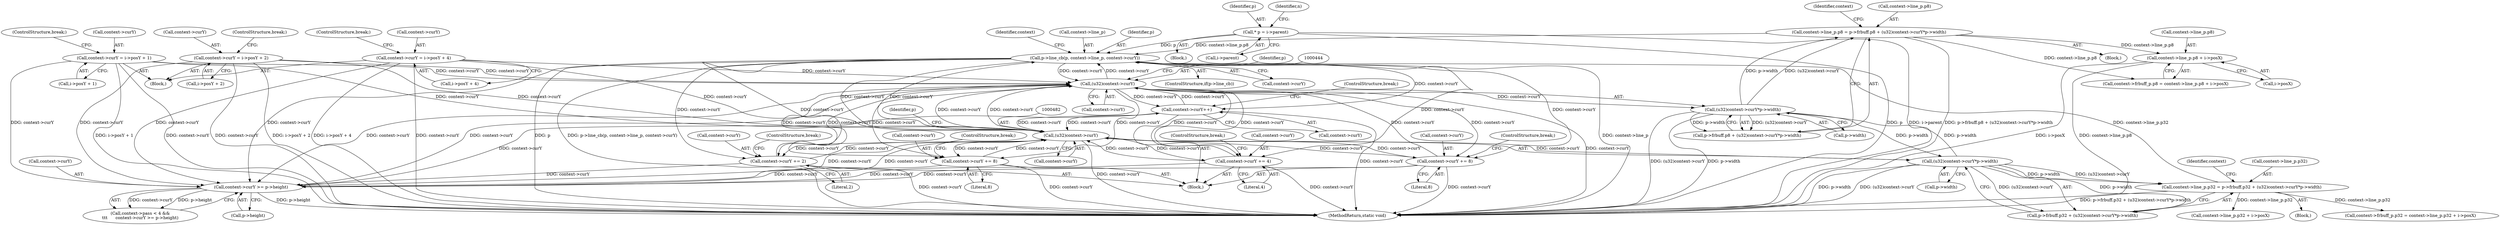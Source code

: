 digraph "0_ngiflib_37d939a6f511d16d4c95678025c235fe62e6417a_0@pointer" {
"1000457" [label="(Call,context->line_p.p8 + i->posX)"];
"1000430" [label="(Call,context->line_p.p8 = p->frbuff.p8 + (u32)context->curY*p->width)"];
"1000442" [label="(Call,(u32)context->curY*p->width)"];
"1000443" [label="(Call,(u32)context->curY)"];
"1000330" [label="(Call,context->curY++)"];
"1000481" [label="(Call,(u32)context->curY)"];
"1000350" [label="(Call,context->curY += 4)"];
"1000309" [label="(Call,p->line_cb(p, context->line_p, context->curY))"];
"1000115" [label="(Call,* p = i->parent)"];
"1000468" [label="(Call,context->line_p.p32 = p->frbuff.p32 + (u32)context->curY*p->width)"];
"1000480" [label="(Call,(u32)context->curY*p->width)"];
"1000391" [label="(Call,context->curY = i->posY + 4)"];
"1000413" [label="(Call,context->curY = i->posY + 1)"];
"1000402" [label="(Call,context->curY = i->posY + 2)"];
"1000336" [label="(Call,context->curY += 8)"];
"1000376" [label="(Call,context->curY >= p->height)"];
"1000343" [label="(Call,context->curY += 8)"];
"1000357" [label="(Call,context->curY += 2)"];
"1000481" [label="(Call,(u32)context->curY)"];
"1000357" [label="(Call,context->curY += 2)"];
"1000468" [label="(Call,context->line_p.p32 = p->frbuff.p32 + (u32)context->curY*p->width)"];
"1000406" [label="(Call,i->posY + 2)"];
"1000451" [label="(Call,context->frbuff_p.p8 = context->line_p.p8 + i->posX)"];
"1000112" [label="(Block,)"];
"1000400" [label="(ControlStructure,break;)"];
"1000370" [label="(Call,context->pass < 4 &&\n\t\t\t      context->curY >= p->height)"];
"1000376" [label="(Call,context->curY >= p->height)"];
"1000305" [label="(ControlStructure,if(p->line_cb))"];
"1000115" [label="(Call,* p = i->parent)"];
"1000443" [label="(Call,(u32)context->curY)"];
"1000350" [label="(Call,context->curY += 4)"];
"1000413" [label="(Call,context->curY = i->posY + 1)"];
"1000458" [label="(Call,context->line_p.p8)"];
"1000337" [label="(Call,context->curY)"];
"1000116" [label="(Identifier,p)"];
"1000492" [label="(Identifier,context)"];
"1000448" [label="(Call,p->width)"];
"1000336" [label="(Call,context->curY += 8)"];
"1000389" [label="(Block,)"];
"1000429" [label="(Block,)"];
"1000474" [label="(Call,p->frbuff.p32 + (u32)context->curY*p->width)"];
"1000486" [label="(Call,p->width)"];
"1000411" [label="(ControlStructure,break;)"];
"1000354" [label="(Literal,4)"];
"1000392" [label="(Call,context->curY)"];
"1000348" [label="(ControlStructure,break;)"];
"1000334" [label="(ControlStructure,break;)"];
"1000311" [label="(Call,context->line_p)"];
"1000310" [label="(Identifier,p)"];
"1000340" [label="(Literal,8)"];
"1000330" [label="(Call,context->curY++)"];
"1000495" [label="(Call,context->line_p.p32 + i->posX)"];
"1000445" [label="(Call,context->curY)"];
"1000417" [label="(Call,i->posY + 1)"];
"1000480" [label="(Call,(u32)context->curY*p->width)"];
"1000454" [label="(Identifier,context)"];
"1000117" [label="(Call,i->parent)"];
"1000403" [label="(Call,context->curY)"];
"1000341" [label="(ControlStructure,break;)"];
"1000457" [label="(Call,context->line_p.p8 + i->posX)"];
"1000430" [label="(Call,context->line_p.p8 = p->frbuff.p8 + (u32)context->curY*p->width)"];
"1000319" [label="(Identifier,context)"];
"1000395" [label="(Call,i->posY + 4)"];
"1000414" [label="(Call,context->curY)"];
"1000358" [label="(Call,context->curY)"];
"1000355" [label="(ControlStructure,break;)"];
"1000380" [label="(Call,p->height)"];
"1000362" [label="(ControlStructure,break;)"];
"1000351" [label="(Call,context->curY)"];
"1000361" [label="(Literal,2)"];
"1000391" [label="(Call,context->curY = i->posY + 4)"];
"1000483" [label="(Call,context->curY)"];
"1000449" [label="(Identifier,p)"];
"1000328" [label="(Block,)"];
"1000467" [label="(Block,)"];
"1000314" [label="(Call,context->curY)"];
"1000463" [label="(Call,i->posX)"];
"1000431" [label="(Call,context->line_p.p8)"];
"1000422" [label="(ControlStructure,break;)"];
"1000489" [label="(Call,context->frbuff_p.p32 = context->line_p.p32 + i->posX)"];
"1000344" [label="(Call,context->curY)"];
"1000442" [label="(Call,(u32)context->curY*p->width)"];
"1000122" [label="(Identifier,n)"];
"1000507" [label="(MethodReturn,static void)"];
"1000402" [label="(Call,context->curY = i->posY + 2)"];
"1000469" [label="(Call,context->line_p.p32)"];
"1000347" [label="(Literal,8)"];
"1000309" [label="(Call,p->line_cb(p, context->line_p, context->curY))"];
"1000436" [label="(Call,p->frbuff.p8 + (u32)context->curY*p->width)"];
"1000343" [label="(Call,context->curY += 8)"];
"1000377" [label="(Call,context->curY)"];
"1000331" [label="(Call,context->curY)"];
"1000487" [label="(Identifier,p)"];
"1000457" -> "1000451"  [label="AST: "];
"1000457" -> "1000463"  [label="CFG: "];
"1000458" -> "1000457"  [label="AST: "];
"1000463" -> "1000457"  [label="AST: "];
"1000451" -> "1000457"  [label="CFG: "];
"1000457" -> "1000507"  [label="DDG: i->posX"];
"1000457" -> "1000507"  [label="DDG: context->line_p.p8"];
"1000430" -> "1000457"  [label="DDG: context->line_p.p8"];
"1000430" -> "1000429"  [label="AST: "];
"1000430" -> "1000436"  [label="CFG: "];
"1000431" -> "1000430"  [label="AST: "];
"1000436" -> "1000430"  [label="AST: "];
"1000454" -> "1000430"  [label="CFG: "];
"1000430" -> "1000507"  [label="DDG: p->frbuff.p8 + (u32)context->curY*p->width"];
"1000430" -> "1000309"  [label="DDG: context->line_p.p8"];
"1000442" -> "1000430"  [label="DDG: (u32)context->curY"];
"1000442" -> "1000430"  [label="DDG: p->width"];
"1000430" -> "1000451"  [label="DDG: context->line_p.p8"];
"1000442" -> "1000436"  [label="AST: "];
"1000442" -> "1000448"  [label="CFG: "];
"1000443" -> "1000442"  [label="AST: "];
"1000448" -> "1000442"  [label="AST: "];
"1000436" -> "1000442"  [label="CFG: "];
"1000442" -> "1000507"  [label="DDG: (u32)context->curY"];
"1000442" -> "1000507"  [label="DDG: p->width"];
"1000442" -> "1000436"  [label="DDG: (u32)context->curY"];
"1000442" -> "1000436"  [label="DDG: p->width"];
"1000443" -> "1000442"  [label="DDG: context->curY"];
"1000480" -> "1000442"  [label="DDG: p->width"];
"1000442" -> "1000480"  [label="DDG: p->width"];
"1000443" -> "1000445"  [label="CFG: "];
"1000444" -> "1000443"  [label="AST: "];
"1000445" -> "1000443"  [label="AST: "];
"1000449" -> "1000443"  [label="CFG: "];
"1000443" -> "1000507"  [label="DDG: context->curY"];
"1000443" -> "1000309"  [label="DDG: context->curY"];
"1000443" -> "1000330"  [label="DDG: context->curY"];
"1000443" -> "1000336"  [label="DDG: context->curY"];
"1000443" -> "1000343"  [label="DDG: context->curY"];
"1000443" -> "1000350"  [label="DDG: context->curY"];
"1000443" -> "1000357"  [label="DDG: context->curY"];
"1000443" -> "1000376"  [label="DDG: context->curY"];
"1000330" -> "1000443"  [label="DDG: context->curY"];
"1000350" -> "1000443"  [label="DDG: context->curY"];
"1000391" -> "1000443"  [label="DDG: context->curY"];
"1000481" -> "1000443"  [label="DDG: context->curY"];
"1000413" -> "1000443"  [label="DDG: context->curY"];
"1000402" -> "1000443"  [label="DDG: context->curY"];
"1000309" -> "1000443"  [label="DDG: context->curY"];
"1000336" -> "1000443"  [label="DDG: context->curY"];
"1000376" -> "1000443"  [label="DDG: context->curY"];
"1000343" -> "1000443"  [label="DDG: context->curY"];
"1000357" -> "1000443"  [label="DDG: context->curY"];
"1000443" -> "1000481"  [label="DDG: context->curY"];
"1000330" -> "1000328"  [label="AST: "];
"1000330" -> "1000331"  [label="CFG: "];
"1000331" -> "1000330"  [label="AST: "];
"1000334" -> "1000330"  [label="CFG: "];
"1000330" -> "1000507"  [label="DDG: context->curY"];
"1000481" -> "1000330"  [label="DDG: context->curY"];
"1000309" -> "1000330"  [label="DDG: context->curY"];
"1000330" -> "1000376"  [label="DDG: context->curY"];
"1000330" -> "1000481"  [label="DDG: context->curY"];
"1000481" -> "1000480"  [label="AST: "];
"1000481" -> "1000483"  [label="CFG: "];
"1000482" -> "1000481"  [label="AST: "];
"1000483" -> "1000481"  [label="AST: "];
"1000487" -> "1000481"  [label="CFG: "];
"1000481" -> "1000507"  [label="DDG: context->curY"];
"1000481" -> "1000309"  [label="DDG: context->curY"];
"1000481" -> "1000336"  [label="DDG: context->curY"];
"1000481" -> "1000343"  [label="DDG: context->curY"];
"1000481" -> "1000350"  [label="DDG: context->curY"];
"1000481" -> "1000357"  [label="DDG: context->curY"];
"1000481" -> "1000376"  [label="DDG: context->curY"];
"1000481" -> "1000480"  [label="DDG: context->curY"];
"1000350" -> "1000481"  [label="DDG: context->curY"];
"1000391" -> "1000481"  [label="DDG: context->curY"];
"1000413" -> "1000481"  [label="DDG: context->curY"];
"1000402" -> "1000481"  [label="DDG: context->curY"];
"1000309" -> "1000481"  [label="DDG: context->curY"];
"1000336" -> "1000481"  [label="DDG: context->curY"];
"1000376" -> "1000481"  [label="DDG: context->curY"];
"1000343" -> "1000481"  [label="DDG: context->curY"];
"1000357" -> "1000481"  [label="DDG: context->curY"];
"1000350" -> "1000328"  [label="AST: "];
"1000350" -> "1000354"  [label="CFG: "];
"1000351" -> "1000350"  [label="AST: "];
"1000354" -> "1000350"  [label="AST: "];
"1000355" -> "1000350"  [label="CFG: "];
"1000350" -> "1000507"  [label="DDG: context->curY"];
"1000309" -> "1000350"  [label="DDG: context->curY"];
"1000350" -> "1000376"  [label="DDG: context->curY"];
"1000309" -> "1000305"  [label="AST: "];
"1000309" -> "1000314"  [label="CFG: "];
"1000310" -> "1000309"  [label="AST: "];
"1000311" -> "1000309"  [label="AST: "];
"1000314" -> "1000309"  [label="AST: "];
"1000319" -> "1000309"  [label="CFG: "];
"1000309" -> "1000507"  [label="DDG: p"];
"1000309" -> "1000507"  [label="DDG: p->line_cb(p, context->line_p, context->curY)"];
"1000309" -> "1000507"  [label="DDG: context->line_p"];
"1000115" -> "1000309"  [label="DDG: p"];
"1000468" -> "1000309"  [label="DDG: context->line_p.p32"];
"1000309" -> "1000336"  [label="DDG: context->curY"];
"1000309" -> "1000343"  [label="DDG: context->curY"];
"1000309" -> "1000357"  [label="DDG: context->curY"];
"1000309" -> "1000376"  [label="DDG: context->curY"];
"1000115" -> "1000112"  [label="AST: "];
"1000115" -> "1000117"  [label="CFG: "];
"1000116" -> "1000115"  [label="AST: "];
"1000117" -> "1000115"  [label="AST: "];
"1000122" -> "1000115"  [label="CFG: "];
"1000115" -> "1000507"  [label="DDG: i->parent"];
"1000115" -> "1000507"  [label="DDG: p"];
"1000468" -> "1000467"  [label="AST: "];
"1000468" -> "1000474"  [label="CFG: "];
"1000469" -> "1000468"  [label="AST: "];
"1000474" -> "1000468"  [label="AST: "];
"1000492" -> "1000468"  [label="CFG: "];
"1000468" -> "1000507"  [label="DDG: p->frbuff.p32 + (u32)context->curY*p->width"];
"1000480" -> "1000468"  [label="DDG: (u32)context->curY"];
"1000480" -> "1000468"  [label="DDG: p->width"];
"1000468" -> "1000489"  [label="DDG: context->line_p.p32"];
"1000468" -> "1000495"  [label="DDG: context->line_p.p32"];
"1000480" -> "1000474"  [label="AST: "];
"1000480" -> "1000486"  [label="CFG: "];
"1000486" -> "1000480"  [label="AST: "];
"1000474" -> "1000480"  [label="CFG: "];
"1000480" -> "1000507"  [label="DDG: p->width"];
"1000480" -> "1000507"  [label="DDG: (u32)context->curY"];
"1000480" -> "1000474"  [label="DDG: (u32)context->curY"];
"1000480" -> "1000474"  [label="DDG: p->width"];
"1000391" -> "1000389"  [label="AST: "];
"1000391" -> "1000395"  [label="CFG: "];
"1000392" -> "1000391"  [label="AST: "];
"1000395" -> "1000391"  [label="AST: "];
"1000400" -> "1000391"  [label="CFG: "];
"1000391" -> "1000507"  [label="DDG: context->curY"];
"1000391" -> "1000507"  [label="DDG: i->posY + 4"];
"1000391" -> "1000376"  [label="DDG: context->curY"];
"1000413" -> "1000389"  [label="AST: "];
"1000413" -> "1000417"  [label="CFG: "];
"1000414" -> "1000413"  [label="AST: "];
"1000417" -> "1000413"  [label="AST: "];
"1000422" -> "1000413"  [label="CFG: "];
"1000413" -> "1000507"  [label="DDG: context->curY"];
"1000413" -> "1000507"  [label="DDG: i->posY + 1"];
"1000413" -> "1000376"  [label="DDG: context->curY"];
"1000402" -> "1000389"  [label="AST: "];
"1000402" -> "1000406"  [label="CFG: "];
"1000403" -> "1000402"  [label="AST: "];
"1000406" -> "1000402"  [label="AST: "];
"1000411" -> "1000402"  [label="CFG: "];
"1000402" -> "1000507"  [label="DDG: context->curY"];
"1000402" -> "1000507"  [label="DDG: i->posY + 2"];
"1000402" -> "1000376"  [label="DDG: context->curY"];
"1000336" -> "1000328"  [label="AST: "];
"1000336" -> "1000340"  [label="CFG: "];
"1000337" -> "1000336"  [label="AST: "];
"1000340" -> "1000336"  [label="AST: "];
"1000341" -> "1000336"  [label="CFG: "];
"1000336" -> "1000507"  [label="DDG: context->curY"];
"1000336" -> "1000376"  [label="DDG: context->curY"];
"1000376" -> "1000370"  [label="AST: "];
"1000376" -> "1000380"  [label="CFG: "];
"1000377" -> "1000376"  [label="AST: "];
"1000380" -> "1000376"  [label="AST: "];
"1000370" -> "1000376"  [label="CFG: "];
"1000376" -> "1000507"  [label="DDG: p->height"];
"1000376" -> "1000370"  [label="DDG: context->curY"];
"1000376" -> "1000370"  [label="DDG: p->height"];
"1000343" -> "1000376"  [label="DDG: context->curY"];
"1000357" -> "1000376"  [label="DDG: context->curY"];
"1000343" -> "1000328"  [label="AST: "];
"1000343" -> "1000347"  [label="CFG: "];
"1000344" -> "1000343"  [label="AST: "];
"1000347" -> "1000343"  [label="AST: "];
"1000348" -> "1000343"  [label="CFG: "];
"1000343" -> "1000507"  [label="DDG: context->curY"];
"1000357" -> "1000328"  [label="AST: "];
"1000357" -> "1000361"  [label="CFG: "];
"1000358" -> "1000357"  [label="AST: "];
"1000361" -> "1000357"  [label="AST: "];
"1000362" -> "1000357"  [label="CFG: "];
"1000357" -> "1000507"  [label="DDG: context->curY"];
}

